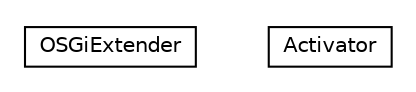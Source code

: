 #!/usr/local/bin/dot
#
# Class diagram 
# Generated by UMLGraph version R5_6-24-gf6e263 (http://www.umlgraph.org/)
#

digraph G {
	edge [fontname="Helvetica",fontsize=10,labelfontname="Helvetica",labelfontsize=10];
	node [fontname="Helvetica",fontsize=10,shape=plaintext];
	nodesep=0.25;
	ranksep=0.5;
	// org.universAAL.middleware.container.osgi.run.OSGiExtender
	c58470 [label=<<table title="org.universAAL.middleware.container.osgi.run.OSGiExtender" border="0" cellborder="1" cellspacing="0" cellpadding="2" port="p" href="./OSGiExtender.html">
		<tr><td><table border="0" cellspacing="0" cellpadding="1">
<tr><td align="center" balign="center"> OSGiExtender </td></tr>
		</table></td></tr>
		</table>>, URL="./OSGiExtender.html", fontname="Helvetica", fontcolor="black", fontsize=10.0];
	// org.universAAL.middleware.container.osgi.run.Activator
	c58471 [label=<<table title="org.universAAL.middleware.container.osgi.run.Activator" border="0" cellborder="1" cellspacing="0" cellpadding="2" port="p" href="./Activator.html">
		<tr><td><table border="0" cellspacing="0" cellpadding="1">
<tr><td align="center" balign="center"> Activator </td></tr>
		</table></td></tr>
		</table>>, URL="./Activator.html", fontname="Helvetica", fontcolor="black", fontsize=10.0];
}

